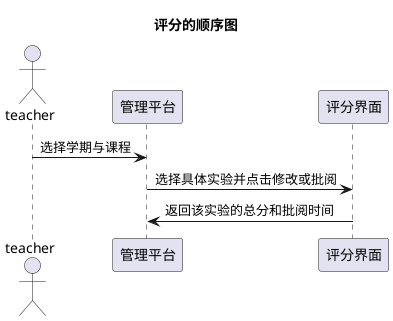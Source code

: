 @startuml
title 评分的顺序图
actor teacher
teacher -> 管理平台:选择学期与课程
管理平台->评分界面:选择具体实验并点击修改或批阅
评分界面-> 管理平台:返回该实验的总分和批阅时间
@enduml